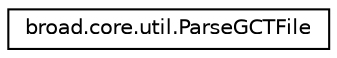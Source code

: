 digraph "Graphical Class Hierarchy"
{
  edge [fontname="Helvetica",fontsize="10",labelfontname="Helvetica",labelfontsize="10"];
  node [fontname="Helvetica",fontsize="10",shape=record];
  rankdir="LR";
  Node1 [label="broad.core.util.ParseGCTFile",height=0.2,width=0.4,color="black", fillcolor="white", style="filled",URL="$classbroad_1_1core_1_1util_1_1_parse_g_c_t_file.html"];
}
